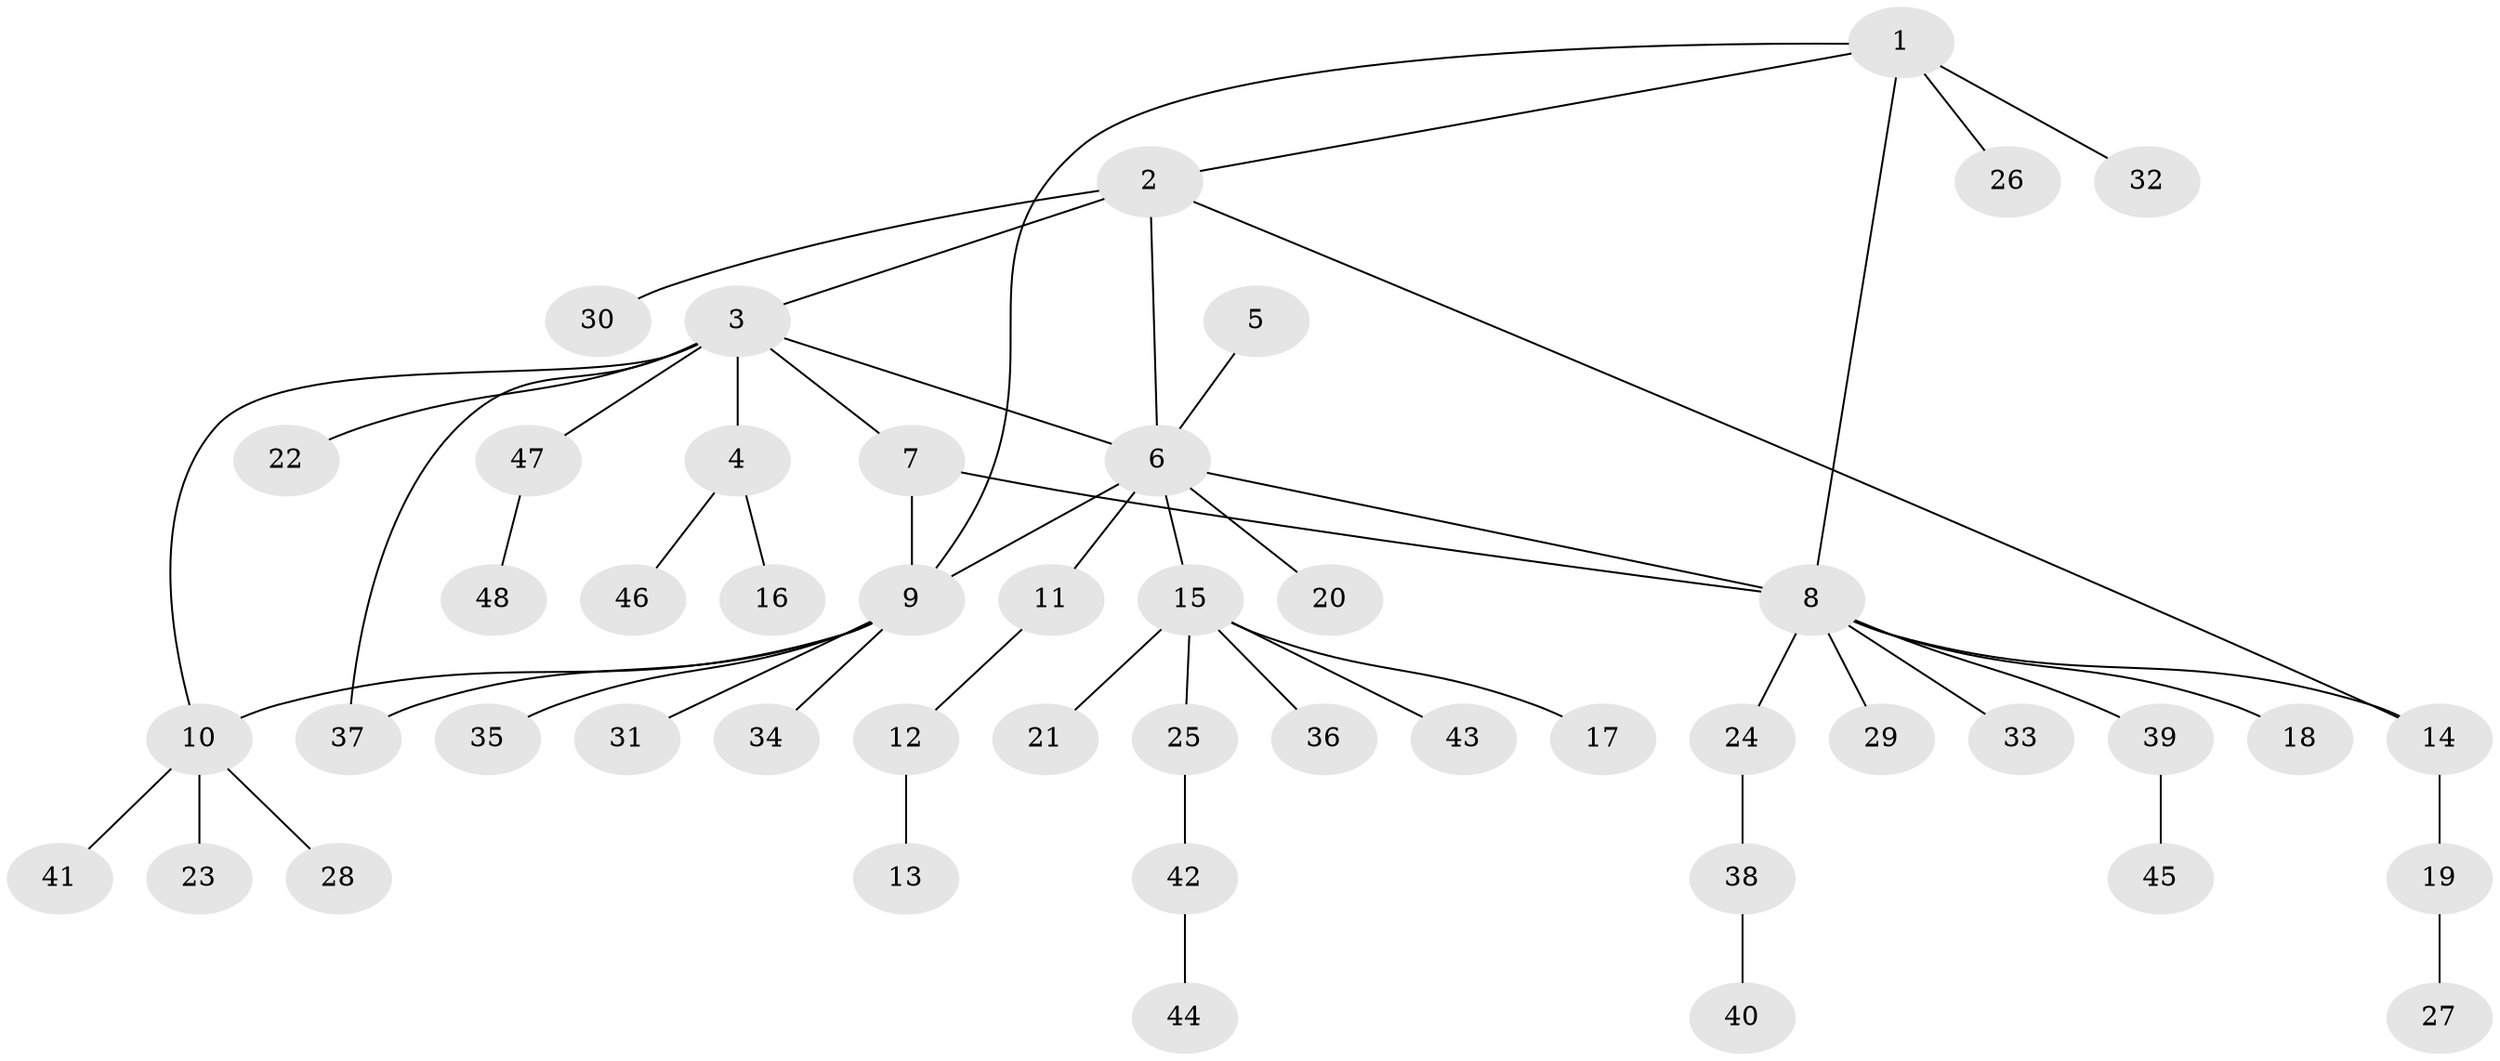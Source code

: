 // coarse degree distribution, {4: 0.05714285714285714, 6: 0.02857142857142857, 9: 0.05714285714285714, 1: 0.6857142857142857, 12: 0.02857142857142857, 3: 0.02857142857142857, 7: 0.02857142857142857, 2: 0.08571428571428572}
// Generated by graph-tools (version 1.1) at 2025/42/03/06/25 10:42:09]
// undirected, 48 vertices, 55 edges
graph export_dot {
graph [start="1"]
  node [color=gray90,style=filled];
  1;
  2;
  3;
  4;
  5;
  6;
  7;
  8;
  9;
  10;
  11;
  12;
  13;
  14;
  15;
  16;
  17;
  18;
  19;
  20;
  21;
  22;
  23;
  24;
  25;
  26;
  27;
  28;
  29;
  30;
  31;
  32;
  33;
  34;
  35;
  36;
  37;
  38;
  39;
  40;
  41;
  42;
  43;
  44;
  45;
  46;
  47;
  48;
  1 -- 2;
  1 -- 8;
  1 -- 9;
  1 -- 26;
  1 -- 32;
  2 -- 3;
  2 -- 6;
  2 -- 14;
  2 -- 30;
  3 -- 4;
  3 -- 6;
  3 -- 7;
  3 -- 10;
  3 -- 22;
  3 -- 37;
  3 -- 47;
  4 -- 16;
  4 -- 46;
  5 -- 6;
  6 -- 8;
  6 -- 9;
  6 -- 11;
  6 -- 15;
  6 -- 20;
  7 -- 8;
  7 -- 9;
  8 -- 14;
  8 -- 18;
  8 -- 24;
  8 -- 29;
  8 -- 33;
  8 -- 39;
  9 -- 10;
  9 -- 31;
  9 -- 34;
  9 -- 35;
  9 -- 37;
  10 -- 23;
  10 -- 28;
  10 -- 41;
  11 -- 12;
  12 -- 13;
  14 -- 19;
  15 -- 17;
  15 -- 21;
  15 -- 25;
  15 -- 36;
  15 -- 43;
  19 -- 27;
  24 -- 38;
  25 -- 42;
  38 -- 40;
  39 -- 45;
  42 -- 44;
  47 -- 48;
}

